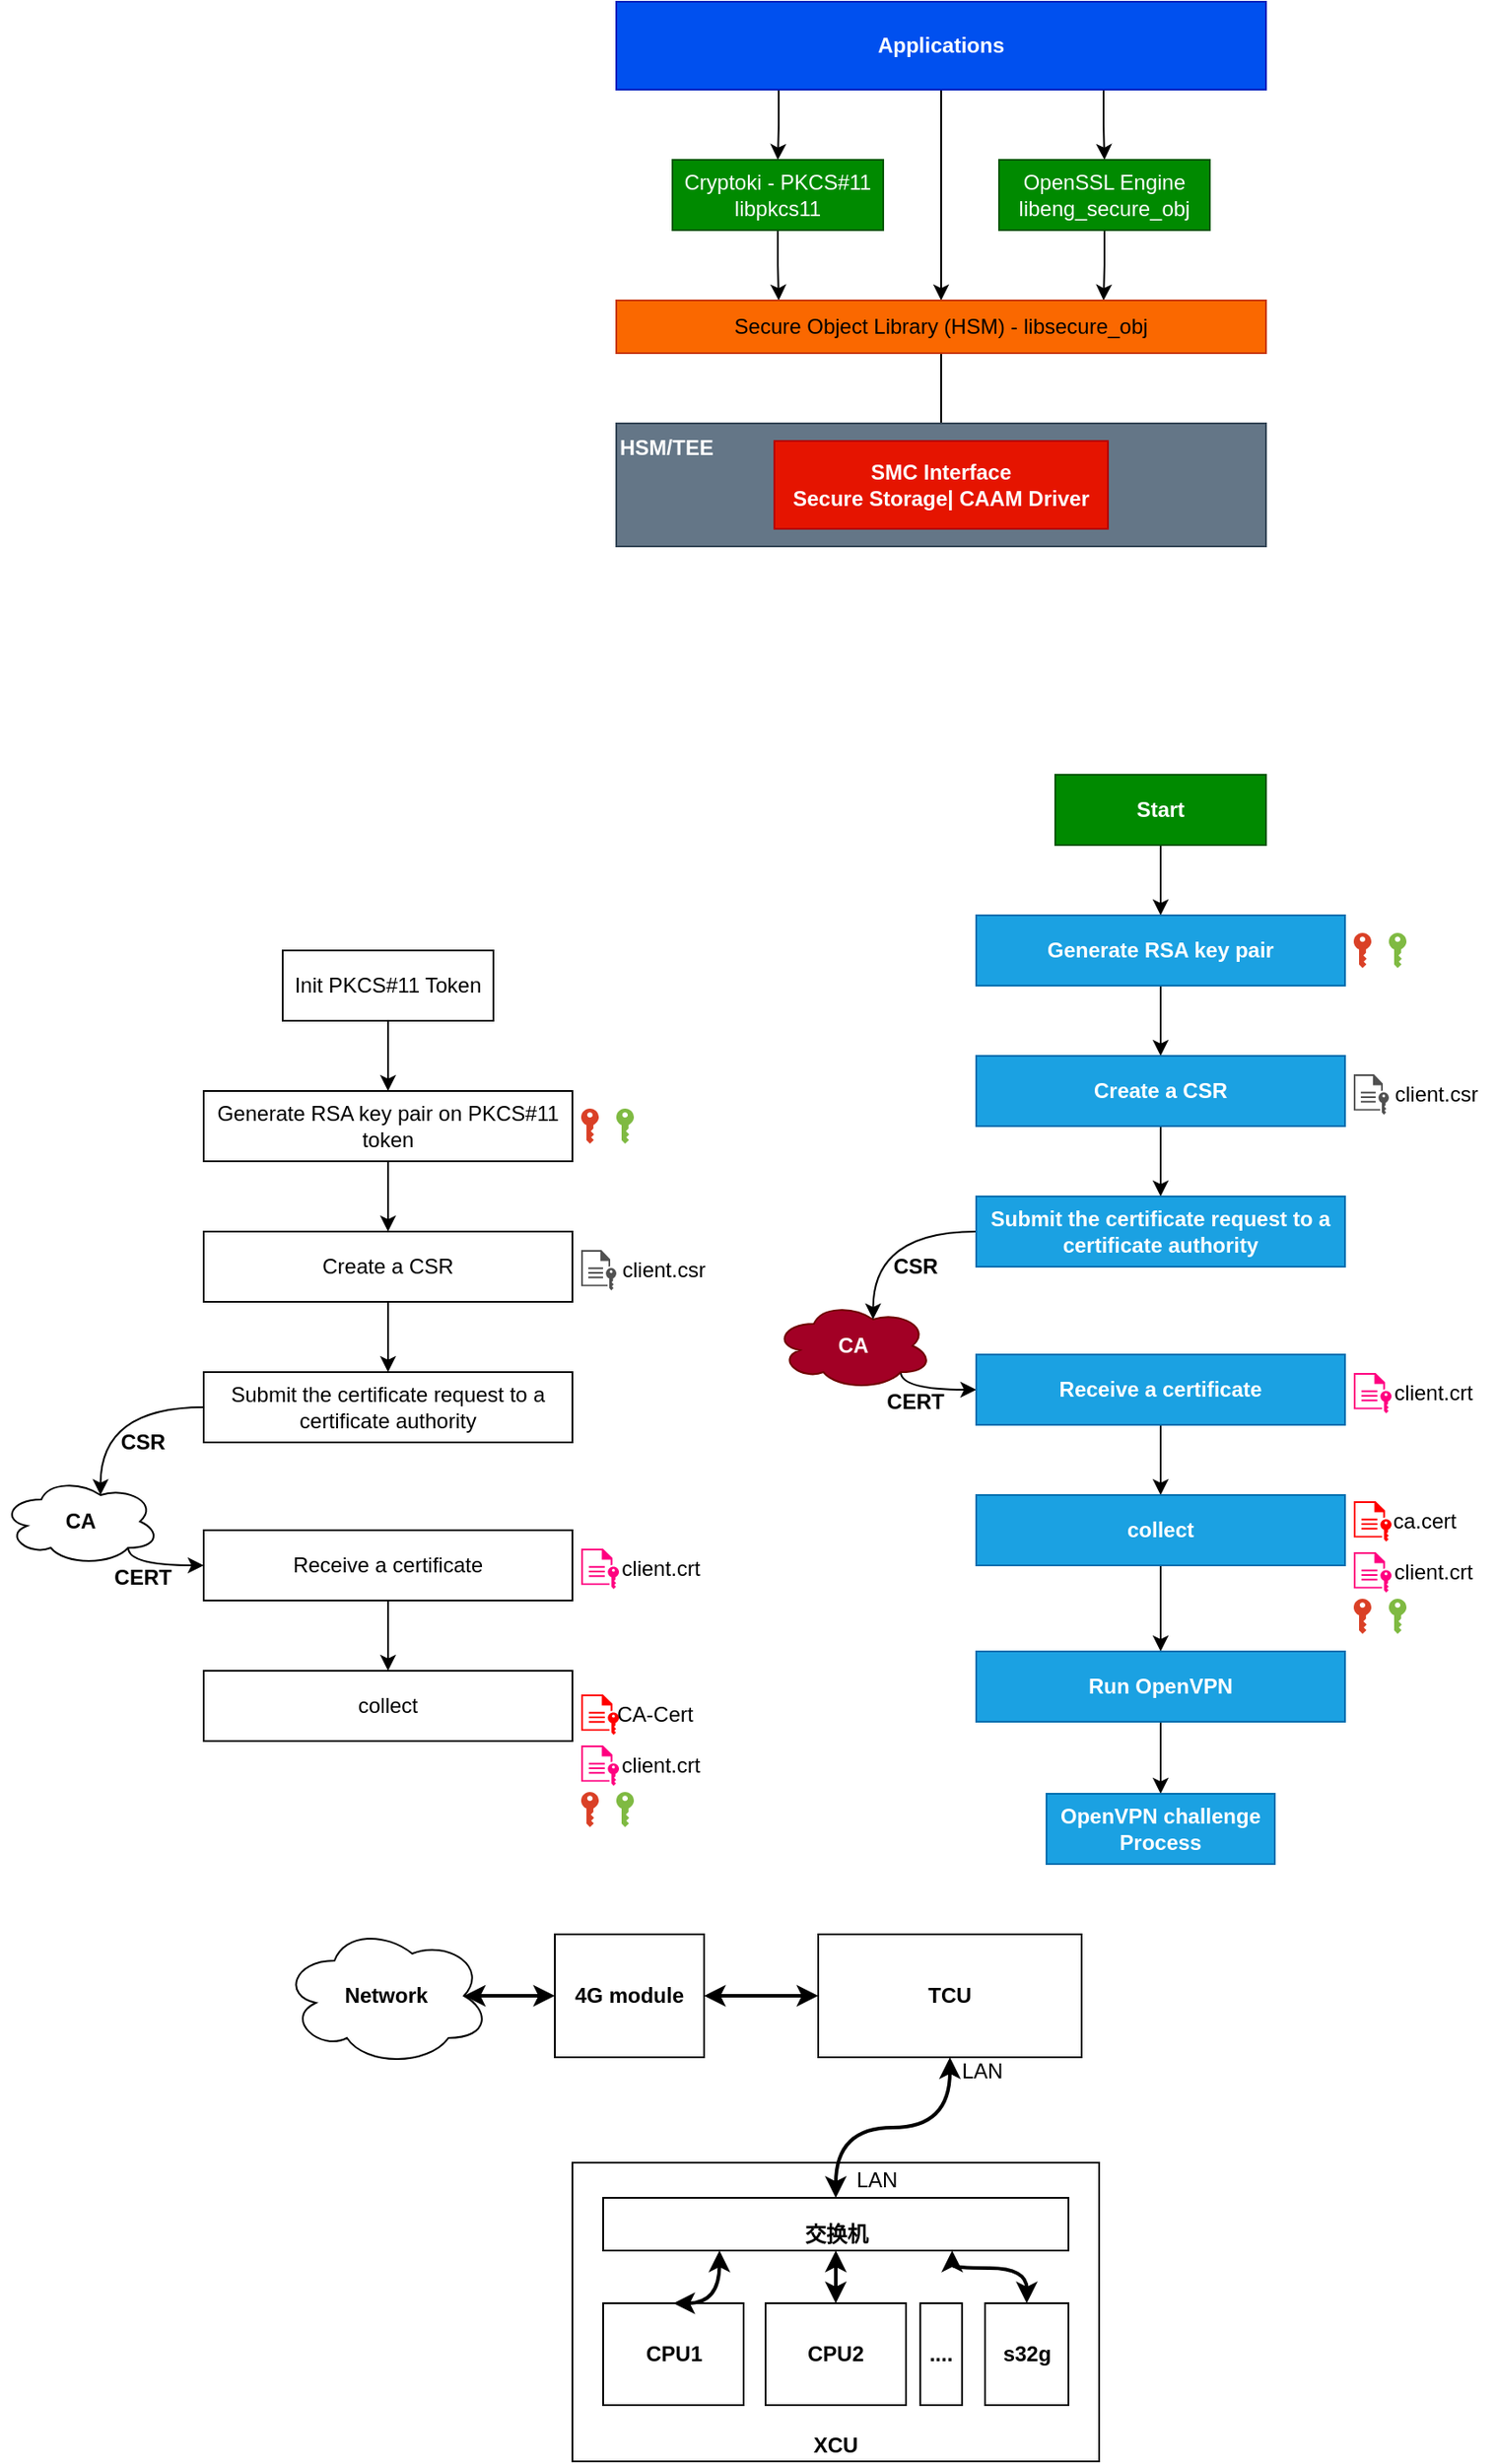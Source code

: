 <mxfile version="21.1.2" type="device">
  <diagram name="第 1 页" id="9hV-YUXyW37Wp_MY5dpQ">
    <mxGraphModel dx="1595" dy="748" grid="1" gridSize="10" guides="1" tooltips="1" connect="1" arrows="1" fold="1" page="1" pageScale="1" pageWidth="827" pageHeight="1169" math="0" shadow="0">
      <root>
        <mxCell id="0" />
        <mxCell id="1" parent="0" />
        <mxCell id="VghJRRn8wF-ZX5bL6vpT-7" style="edgeStyle=orthogonalEdgeStyle;rounded=0;orthogonalLoop=1;jettySize=auto;html=1;exitX=0.5;exitY=1;exitDx=0;exitDy=0;entryX=0.5;entryY=0;entryDx=0;entryDy=0;" parent="1" source="VghJRRn8wF-ZX5bL6vpT-1" target="VghJRRn8wF-ZX5bL6vpT-4" edge="1">
          <mxGeometry relative="1" as="geometry" />
        </mxCell>
        <mxCell id="VghJRRn8wF-ZX5bL6vpT-8" style="edgeStyle=orthogonalEdgeStyle;rounded=0;orthogonalLoop=1;jettySize=auto;html=1;exitX=0.25;exitY=1;exitDx=0;exitDy=0;" parent="1" source="VghJRRn8wF-ZX5bL6vpT-1" target="VghJRRn8wF-ZX5bL6vpT-2" edge="1">
          <mxGeometry relative="1" as="geometry" />
        </mxCell>
        <mxCell id="VghJRRn8wF-ZX5bL6vpT-9" style="edgeStyle=orthogonalEdgeStyle;rounded=0;orthogonalLoop=1;jettySize=auto;html=1;exitX=0.75;exitY=1;exitDx=0;exitDy=0;" parent="1" source="VghJRRn8wF-ZX5bL6vpT-1" target="VghJRRn8wF-ZX5bL6vpT-3" edge="1">
          <mxGeometry relative="1" as="geometry" />
        </mxCell>
        <mxCell id="VghJRRn8wF-ZX5bL6vpT-1" value="Applications" style="rounded=0;whiteSpace=wrap;html=1;fontStyle=1;fillColor=#0050ef;strokeColor=#001DBC;fontColor=#ffffff;" parent="1" vertex="1">
          <mxGeometry x="260" y="150" width="370" height="50" as="geometry" />
        </mxCell>
        <mxCell id="VghJRRn8wF-ZX5bL6vpT-11" style="edgeStyle=orthogonalEdgeStyle;rounded=0;orthogonalLoop=1;jettySize=auto;html=1;exitX=0.5;exitY=1;exitDx=0;exitDy=0;entryX=0.25;entryY=0;entryDx=0;entryDy=0;" parent="1" source="VghJRRn8wF-ZX5bL6vpT-2" target="VghJRRn8wF-ZX5bL6vpT-4" edge="1">
          <mxGeometry relative="1" as="geometry" />
        </mxCell>
        <mxCell id="VghJRRn8wF-ZX5bL6vpT-2" value="Cryptoki - PKCS#11&lt;br&gt;libpkcs11" style="rounded=0;whiteSpace=wrap;html=1;fillColor=#008a00;fontColor=#ffffff;strokeColor=#005700;" parent="1" vertex="1">
          <mxGeometry x="292" y="240" width="120" height="40" as="geometry" />
        </mxCell>
        <mxCell id="VghJRRn8wF-ZX5bL6vpT-12" style="edgeStyle=orthogonalEdgeStyle;rounded=0;orthogonalLoop=1;jettySize=auto;html=1;exitX=0.5;exitY=1;exitDx=0;exitDy=0;entryX=0.75;entryY=0;entryDx=0;entryDy=0;" parent="1" source="VghJRRn8wF-ZX5bL6vpT-3" target="VghJRRn8wF-ZX5bL6vpT-4" edge="1">
          <mxGeometry relative="1" as="geometry" />
        </mxCell>
        <mxCell id="VghJRRn8wF-ZX5bL6vpT-3" value="OpenSSL Engine&lt;br&gt;libeng_secure_obj" style="rounded=0;whiteSpace=wrap;html=1;fillColor=#008a00;fontColor=#ffffff;strokeColor=#005700;" parent="1" vertex="1">
          <mxGeometry x="478" y="240" width="120" height="40" as="geometry" />
        </mxCell>
        <mxCell id="VghJRRn8wF-ZX5bL6vpT-13" style="edgeStyle=orthogonalEdgeStyle;rounded=0;orthogonalLoop=1;jettySize=auto;html=1;exitX=0.5;exitY=1;exitDx=0;exitDy=0;" parent="1" source="VghJRRn8wF-ZX5bL6vpT-4" target="VghJRRn8wF-ZX5bL6vpT-6" edge="1">
          <mxGeometry relative="1" as="geometry" />
        </mxCell>
        <mxCell id="VghJRRn8wF-ZX5bL6vpT-4" value="Secure Object Library (HSM) - libsecure_obj" style="rounded=0;whiteSpace=wrap;html=1;fontStyle=0;fillColor=#fa6800;fontColor=#000000;strokeColor=#C73500;" parent="1" vertex="1">
          <mxGeometry x="260" y="320" width="370" height="30" as="geometry" />
        </mxCell>
        <mxCell id="VghJRRn8wF-ZX5bL6vpT-5" value="HSM/TEE" style="rounded=0;whiteSpace=wrap;html=1;fontStyle=1;align=left;verticalAlign=top;fillColor=#647687;fontColor=#ffffff;strokeColor=#314354;" parent="1" vertex="1">
          <mxGeometry x="260" y="390" width="370" height="70" as="geometry" />
        </mxCell>
        <mxCell id="VghJRRn8wF-ZX5bL6vpT-6" value="SMC Interface&lt;br&gt;Secure Storage| CAAM Driver" style="rounded=0;whiteSpace=wrap;html=1;fontStyle=1;fillColor=#e51400;fontColor=#ffffff;strokeColor=#B20000;" parent="1" vertex="1">
          <mxGeometry x="350" y="400" width="190" height="50" as="geometry" />
        </mxCell>
        <mxCell id="VghJRRn8wF-ZX5bL6vpT-18" style="edgeStyle=orthogonalEdgeStyle;rounded=0;orthogonalLoop=1;jettySize=auto;html=1;exitX=0.5;exitY=1;exitDx=0;exitDy=0;entryX=0.5;entryY=0;entryDx=0;entryDy=0;" parent="1" source="VghJRRn8wF-ZX5bL6vpT-14" target="VghJRRn8wF-ZX5bL6vpT-17" edge="1">
          <mxGeometry relative="1" as="geometry" />
        </mxCell>
        <mxCell id="VghJRRn8wF-ZX5bL6vpT-14" value="Init PKCS#11 Token" style="rounded=0;whiteSpace=wrap;html=1;" parent="1" vertex="1">
          <mxGeometry x="70" y="690" width="120" height="40" as="geometry" />
        </mxCell>
        <mxCell id="VghJRRn8wF-ZX5bL6vpT-16" style="edgeStyle=orthogonalEdgeStyle;rounded=0;orthogonalLoop=1;jettySize=auto;html=1;exitX=0.5;exitY=1;exitDx=0;exitDy=0;" parent="1" source="VghJRRn8wF-ZX5bL6vpT-14" target="VghJRRn8wF-ZX5bL6vpT-14" edge="1">
          <mxGeometry relative="1" as="geometry" />
        </mxCell>
        <mxCell id="VghJRRn8wF-ZX5bL6vpT-20" style="edgeStyle=orthogonalEdgeStyle;rounded=0;orthogonalLoop=1;jettySize=auto;html=1;exitX=0.5;exitY=1;exitDx=0;exitDy=0;entryX=0.5;entryY=0;entryDx=0;entryDy=0;" parent="1" source="VghJRRn8wF-ZX5bL6vpT-17" target="VghJRRn8wF-ZX5bL6vpT-19" edge="1">
          <mxGeometry relative="1" as="geometry" />
        </mxCell>
        <mxCell id="VghJRRn8wF-ZX5bL6vpT-17" value="Generate RSA key pair on PKCS#11 token" style="rounded=0;whiteSpace=wrap;html=1;" parent="1" vertex="1">
          <mxGeometry x="25" y="770" width="210" height="40" as="geometry" />
        </mxCell>
        <mxCell id="VghJRRn8wF-ZX5bL6vpT-27" style="edgeStyle=orthogonalEdgeStyle;rounded=0;orthogonalLoop=1;jettySize=auto;html=1;exitX=0.5;exitY=1;exitDx=0;exitDy=0;" parent="1" source="VghJRRn8wF-ZX5bL6vpT-19" target="VghJRRn8wF-ZX5bL6vpT-26" edge="1">
          <mxGeometry relative="1" as="geometry" />
        </mxCell>
        <mxCell id="VghJRRn8wF-ZX5bL6vpT-19" value="Create a CSR" style="rounded=0;whiteSpace=wrap;html=1;" parent="1" vertex="1">
          <mxGeometry x="25" y="850" width="210" height="40" as="geometry" />
        </mxCell>
        <mxCell id="VghJRRn8wF-ZX5bL6vpT-21" value="" style="sketch=0;pointerEvents=1;shadow=0;dashed=0;html=1;strokeColor=none;labelPosition=center;verticalLabelPosition=bottom;verticalAlign=top;outlineConnect=0;align=center;shape=mxgraph.office.security.key_permissions;fillColor=#DA4026;" parent="1" vertex="1">
          <mxGeometry x="240" y="780" width="10" height="20" as="geometry" />
        </mxCell>
        <mxCell id="VghJRRn8wF-ZX5bL6vpT-22" value="" style="sketch=0;pointerEvents=1;shadow=0;dashed=0;html=1;strokeColor=none;labelPosition=center;verticalLabelPosition=bottom;verticalAlign=top;outlineConnect=0;align=center;shape=mxgraph.office.security.key_permissions;fillColor=#7FBA42;" parent="1" vertex="1">
          <mxGeometry x="260" y="780" width="10" height="20" as="geometry" />
        </mxCell>
        <mxCell id="VghJRRn8wF-ZX5bL6vpT-31" style="edgeStyle=orthogonalEdgeStyle;rounded=0;orthogonalLoop=1;jettySize=auto;html=1;exitX=0.8;exitY=0.8;exitDx=0;exitDy=0;exitPerimeter=0;curved=1;" parent="1" source="VghJRRn8wF-ZX5bL6vpT-24" target="VghJRRn8wF-ZX5bL6vpT-30" edge="1">
          <mxGeometry relative="1" as="geometry">
            <Array as="points">
              <mxPoint x="-18" y="1040" />
            </Array>
          </mxGeometry>
        </mxCell>
        <mxCell id="VghJRRn8wF-ZX5bL6vpT-24" value="CA" style="ellipse;shape=cloud;whiteSpace=wrap;html=1;fontStyle=1" parent="1" vertex="1">
          <mxGeometry x="-90" y="990" width="90" height="50" as="geometry" />
        </mxCell>
        <mxCell id="VghJRRn8wF-ZX5bL6vpT-29" style="edgeStyle=orthogonalEdgeStyle;rounded=0;orthogonalLoop=1;jettySize=auto;html=1;exitX=0;exitY=0.5;exitDx=0;exitDy=0;entryX=0.625;entryY=0.2;entryDx=0;entryDy=0;entryPerimeter=0;curved=1;" parent="1" source="VghJRRn8wF-ZX5bL6vpT-26" target="VghJRRn8wF-ZX5bL6vpT-24" edge="1">
          <mxGeometry relative="1" as="geometry" />
        </mxCell>
        <mxCell id="VghJRRn8wF-ZX5bL6vpT-26" value="Submit the certificate request to a certificate authority" style="rounded=0;whiteSpace=wrap;html=1;" parent="1" vertex="1">
          <mxGeometry x="25" y="930" width="210" height="40" as="geometry" />
        </mxCell>
        <mxCell id="VghJRRn8wF-ZX5bL6vpT-44" style="rounded=0;orthogonalLoop=1;jettySize=auto;html=1;exitX=0.5;exitY=1;exitDx=0;exitDy=0;entryX=0.5;entryY=0;entryDx=0;entryDy=0;" parent="1" source="VghJRRn8wF-ZX5bL6vpT-30" target="VghJRRn8wF-ZX5bL6vpT-42" edge="1">
          <mxGeometry relative="1" as="geometry" />
        </mxCell>
        <mxCell id="VghJRRn8wF-ZX5bL6vpT-30" value="Receive a certificate" style="rounded=0;whiteSpace=wrap;html=1;" parent="1" vertex="1">
          <mxGeometry x="25" y="1020" width="210" height="40" as="geometry" />
        </mxCell>
        <mxCell id="VghJRRn8wF-ZX5bL6vpT-32" value="CSR" style="text;html=1;align=center;verticalAlign=middle;resizable=0;points=[];autosize=1;strokeColor=none;fillColor=none;fontStyle=1" parent="1" vertex="1">
          <mxGeometry x="-35" y="955" width="50" height="30" as="geometry" />
        </mxCell>
        <mxCell id="VghJRRn8wF-ZX5bL6vpT-33" value="CERT" style="text;html=1;align=center;verticalAlign=middle;resizable=0;points=[];autosize=1;strokeColor=none;fillColor=none;fontStyle=1" parent="1" vertex="1">
          <mxGeometry x="-40" y="1032" width="60" height="30" as="geometry" />
        </mxCell>
        <mxCell id="VghJRRn8wF-ZX5bL6vpT-35" value="" style="group" parent="1" vertex="1" connectable="0">
          <mxGeometry x="240" y="857" width="80" height="30" as="geometry" />
        </mxCell>
        <mxCell id="VghJRRn8wF-ZX5bL6vpT-23" value="" style="sketch=0;pointerEvents=1;shadow=0;dashed=0;html=1;strokeColor=none;fillColor=#505050;labelPosition=center;verticalLabelPosition=bottom;verticalAlign=top;outlineConnect=0;align=center;shape=mxgraph.office.concepts.file_key;" parent="VghJRRn8wF-ZX5bL6vpT-35" vertex="1">
          <mxGeometry y="3.5" width="20" height="23" as="geometry" />
        </mxCell>
        <mxCell id="VghJRRn8wF-ZX5bL6vpT-34" value="&amp;nbsp; &amp;nbsp; &amp;nbsp; &amp;nbsp;client.csr" style="text;html=1;align=center;verticalAlign=middle;resizable=0;points=[];autosize=1;strokeColor=none;fillColor=none;" parent="VghJRRn8wF-ZX5bL6vpT-35" vertex="1">
          <mxGeometry x="-10" width="90" height="30" as="geometry" />
        </mxCell>
        <mxCell id="VghJRRn8wF-ZX5bL6vpT-36" value="" style="group" parent="1" vertex="1" connectable="0">
          <mxGeometry x="240" y="1027" width="79.998" height="30" as="geometry" />
        </mxCell>
        <mxCell id="VghJRRn8wF-ZX5bL6vpT-37" value="" style="sketch=0;pointerEvents=1;shadow=0;dashed=0;html=1;strokeColor=none;fillColor=#FF0080;labelPosition=center;verticalLabelPosition=bottom;verticalAlign=top;outlineConnect=0;align=center;shape=mxgraph.office.concepts.file_key;" parent="VghJRRn8wF-ZX5bL6vpT-36" vertex="1">
          <mxGeometry y="3.5" width="21.538" height="23" as="geometry" />
        </mxCell>
        <mxCell id="VghJRRn8wF-ZX5bL6vpT-38" value="&amp;nbsp; &amp;nbsp;client.crt" style="text;html=1;align=center;verticalAlign=middle;resizable=0;points=[];autosize=1;strokeColor=none;fillColor=none;" parent="VghJRRn8wF-ZX5bL6vpT-36" vertex="1">
          <mxGeometry x="-0.002" width="80" height="30" as="geometry" />
        </mxCell>
        <mxCell id="VghJRRn8wF-ZX5bL6vpT-42" value="collect" style="rounded=0;whiteSpace=wrap;html=1;" parent="1" vertex="1">
          <mxGeometry x="25" y="1100" width="210" height="40" as="geometry" />
        </mxCell>
        <mxCell id="VghJRRn8wF-ZX5bL6vpT-51" value="" style="group" parent="1" vertex="1" connectable="0">
          <mxGeometry x="240" y="1110" width="74.998" height="30" as="geometry" />
        </mxCell>
        <mxCell id="VghJRRn8wF-ZX5bL6vpT-52" value="" style="sketch=0;pointerEvents=1;shadow=0;dashed=0;html=1;strokeColor=none;fillColor=#FF0000;labelPosition=center;verticalLabelPosition=bottom;verticalAlign=top;outlineConnect=0;align=center;shape=mxgraph.office.concepts.file_key;" parent="VghJRRn8wF-ZX5bL6vpT-51" vertex="1">
          <mxGeometry y="3.5" width="21.538" height="23" as="geometry" />
        </mxCell>
        <mxCell id="VghJRRn8wF-ZX5bL6vpT-53" value="&amp;nbsp;CA-Cert" style="text;html=1;align=center;verticalAlign=middle;resizable=0;points=[];autosize=1;strokeColor=none;fillColor=none;" parent="VghJRRn8wF-ZX5bL6vpT-51" vertex="1">
          <mxGeometry x="4.998" width="70" height="30" as="geometry" />
        </mxCell>
        <mxCell id="VghJRRn8wF-ZX5bL6vpT-56" value="TCU" style="rounded=0;whiteSpace=wrap;html=1;fontStyle=1" parent="1" vertex="1">
          <mxGeometry x="375" y="1250" width="150" height="70" as="geometry" />
        </mxCell>
        <mxCell id="VghJRRn8wF-ZX5bL6vpT-57" value="XCU" style="rounded=0;whiteSpace=wrap;html=1;verticalAlign=bottom;fontStyle=1" parent="1" vertex="1">
          <mxGeometry x="235" y="1380" width="300" height="170" as="geometry" />
        </mxCell>
        <mxCell id="VghJRRn8wF-ZX5bL6vpT-58" value="CPU1" style="rounded=0;whiteSpace=wrap;html=1;fontStyle=1" parent="1" vertex="1">
          <mxGeometry x="252.5" y="1460" width="80" height="58" as="geometry" />
        </mxCell>
        <mxCell id="VghJRRn8wF-ZX5bL6vpT-99" style="edgeStyle=orthogonalEdgeStyle;curved=1;rounded=0;orthogonalLoop=1;jettySize=auto;html=1;exitX=0.5;exitY=0;exitDx=0;exitDy=0;startArrow=classic;startFill=1;strokeWidth=2;" parent="1" source="VghJRRn8wF-ZX5bL6vpT-59" target="VghJRRn8wF-ZX5bL6vpT-60" edge="1">
          <mxGeometry relative="1" as="geometry" />
        </mxCell>
        <mxCell id="VghJRRn8wF-ZX5bL6vpT-59" value="CPU2" style="rounded=0;whiteSpace=wrap;html=1;fontStyle=1" parent="1" vertex="1">
          <mxGeometry x="345" y="1460" width="80" height="58" as="geometry" />
        </mxCell>
        <mxCell id="VghJRRn8wF-ZX5bL6vpT-60" value="交换机" style="rounded=0;whiteSpace=wrap;html=1;verticalAlign=bottom;fontStyle=1" parent="1" vertex="1">
          <mxGeometry x="252.5" y="1400" width="265" height="30" as="geometry" />
        </mxCell>
        <mxCell id="VghJRRn8wF-ZX5bL6vpT-93" style="edgeStyle=orthogonalEdgeStyle;curved=1;rounded=0;orthogonalLoop=1;jettySize=auto;html=1;exitX=0.875;exitY=0.5;exitDx=0;exitDy=0;exitPerimeter=0;startArrow=classic;startFill=1;strokeWidth=2;" parent="1" source="VghJRRn8wF-ZX5bL6vpT-67" target="VghJRRn8wF-ZX5bL6vpT-92" edge="1">
          <mxGeometry relative="1" as="geometry" />
        </mxCell>
        <mxCell id="VghJRRn8wF-ZX5bL6vpT-67" value="Network" style="ellipse;shape=cloud;whiteSpace=wrap;html=1;fontStyle=1" parent="1" vertex="1">
          <mxGeometry x="70" y="1245" width="118" height="80" as="geometry" />
        </mxCell>
        <mxCell id="VghJRRn8wF-ZX5bL6vpT-102" style="edgeStyle=orthogonalEdgeStyle;curved=1;rounded=0;orthogonalLoop=1;jettySize=auto;html=1;exitX=0.5;exitY=0;exitDx=0;exitDy=0;entryX=0.75;entryY=1;entryDx=0;entryDy=0;startArrow=classic;startFill=1;strokeWidth=2;" parent="1" source="VghJRRn8wF-ZX5bL6vpT-88" target="VghJRRn8wF-ZX5bL6vpT-60" edge="1">
          <mxGeometry relative="1" as="geometry">
            <Array as="points">
              <mxPoint x="494" y="1440" />
              <mxPoint x="451" y="1440" />
            </Array>
          </mxGeometry>
        </mxCell>
        <mxCell id="VghJRRn8wF-ZX5bL6vpT-88" value="s32g" style="rounded=0;whiteSpace=wrap;html=1;fontStyle=1" parent="1" vertex="1">
          <mxGeometry x="470" y="1460" width="47.5" height="58" as="geometry" />
        </mxCell>
        <mxCell id="VghJRRn8wF-ZX5bL6vpT-94" style="edgeStyle=orthogonalEdgeStyle;curved=1;rounded=0;orthogonalLoop=1;jettySize=auto;html=1;exitX=1;exitY=0.5;exitDx=0;exitDy=0;startArrow=classic;startFill=1;strokeWidth=2;" parent="1" source="VghJRRn8wF-ZX5bL6vpT-92" target="VghJRRn8wF-ZX5bL6vpT-56" edge="1">
          <mxGeometry relative="1" as="geometry" />
        </mxCell>
        <mxCell id="VghJRRn8wF-ZX5bL6vpT-92" value="4G module" style="rounded=0;whiteSpace=wrap;html=1;fontStyle=1" parent="1" vertex="1">
          <mxGeometry x="225" y="1250" width="85" height="70" as="geometry" />
        </mxCell>
        <mxCell id="VghJRRn8wF-ZX5bL6vpT-96" style="edgeStyle=orthogonalEdgeStyle;curved=1;rounded=0;orthogonalLoop=1;jettySize=auto;html=1;exitX=0.5;exitY=1;exitDx=0;exitDy=0;startArrow=classic;startFill=1;strokeWidth=2;" parent="1" source="VghJRRn8wF-ZX5bL6vpT-56" target="VghJRRn8wF-ZX5bL6vpT-60" edge="1">
          <mxGeometry relative="1" as="geometry" />
        </mxCell>
        <mxCell id="VghJRRn8wF-ZX5bL6vpT-97" value="...." style="rounded=0;whiteSpace=wrap;html=1;fontStyle=1" parent="1" vertex="1">
          <mxGeometry x="433.13" y="1460" width="23.75" height="58" as="geometry" />
        </mxCell>
        <mxCell id="VghJRRn8wF-ZX5bL6vpT-98" style="edgeStyle=orthogonalEdgeStyle;curved=1;rounded=0;orthogonalLoop=1;jettySize=auto;html=1;exitX=0.5;exitY=0;exitDx=0;exitDy=0;entryX=0.25;entryY=1;entryDx=0;entryDy=0;startArrow=classic;startFill=1;strokeWidth=2;" parent="1" source="VghJRRn8wF-ZX5bL6vpT-58" target="VghJRRn8wF-ZX5bL6vpT-60" edge="1">
          <mxGeometry relative="1" as="geometry" />
        </mxCell>
        <mxCell id="VghJRRn8wF-ZX5bL6vpT-104" value="LAN" style="text;html=1;align=center;verticalAlign=middle;resizable=0;points=[];autosize=1;strokeColor=none;fillColor=none;" parent="1" vertex="1">
          <mxGeometry x="383.13" y="1375" width="50" height="30" as="geometry" />
        </mxCell>
        <mxCell id="VghJRRn8wF-ZX5bL6vpT-105" value="LAN" style="text;html=1;align=center;verticalAlign=middle;resizable=0;points=[];autosize=1;strokeColor=none;fillColor=none;" parent="1" vertex="1">
          <mxGeometry x="443" y="1313" width="50" height="30" as="geometry" />
        </mxCell>
        <mxCell id="fo2CDZz4YBns0Yib_G0x-1" value="" style="group" vertex="1" connectable="0" parent="1">
          <mxGeometry x="240" y="1139" width="79.998" height="30" as="geometry" />
        </mxCell>
        <mxCell id="fo2CDZz4YBns0Yib_G0x-2" value="" style="sketch=0;pointerEvents=1;shadow=0;dashed=0;html=1;strokeColor=none;fillColor=#FF0080;labelPosition=center;verticalLabelPosition=bottom;verticalAlign=top;outlineConnect=0;align=center;shape=mxgraph.office.concepts.file_key;" vertex="1" parent="fo2CDZz4YBns0Yib_G0x-1">
          <mxGeometry y="3.5" width="21.538" height="23" as="geometry" />
        </mxCell>
        <mxCell id="fo2CDZz4YBns0Yib_G0x-3" value="&amp;nbsp; &amp;nbsp;client.crt" style="text;html=1;align=center;verticalAlign=middle;resizable=0;points=[];autosize=1;strokeColor=none;fillColor=none;" vertex="1" parent="fo2CDZz4YBns0Yib_G0x-1">
          <mxGeometry x="-0.002" width="80" height="30" as="geometry" />
        </mxCell>
        <mxCell id="fo2CDZz4YBns0Yib_G0x-4" value="" style="sketch=0;pointerEvents=1;shadow=0;dashed=0;html=1;strokeColor=none;labelPosition=center;verticalLabelPosition=bottom;verticalAlign=top;outlineConnect=0;align=center;shape=mxgraph.office.security.key_permissions;fillColor=#DA4026;" vertex="1" parent="1">
          <mxGeometry x="240" y="1169" width="10" height="20" as="geometry" />
        </mxCell>
        <mxCell id="fo2CDZz4YBns0Yib_G0x-5" value="" style="sketch=0;pointerEvents=1;shadow=0;dashed=0;html=1;strokeColor=none;labelPosition=center;verticalLabelPosition=bottom;verticalAlign=top;outlineConnect=0;align=center;shape=mxgraph.office.security.key_permissions;fillColor=#7FBA42;" vertex="1" parent="1">
          <mxGeometry x="260" y="1169" width="10" height="20" as="geometry" />
        </mxCell>
        <mxCell id="fo2CDZz4YBns0Yib_G0x-6" style="edgeStyle=orthogonalEdgeStyle;rounded=0;orthogonalLoop=1;jettySize=auto;html=1;exitX=0.5;exitY=1;exitDx=0;exitDy=0;entryX=0.5;entryY=0;entryDx=0;entryDy=0;fontStyle=1" edge="1" parent="1" source="fo2CDZz4YBns0Yib_G0x-7" target="fo2CDZz4YBns0Yib_G0x-10">
          <mxGeometry relative="1" as="geometry" />
        </mxCell>
        <mxCell id="fo2CDZz4YBns0Yib_G0x-7" value="Start" style="rounded=0;whiteSpace=wrap;html=1;fillColor=#008a00;strokeColor=#005700;fontColor=#ffffff;fontStyle=1" vertex="1" parent="1">
          <mxGeometry x="510" y="590" width="120" height="40" as="geometry" />
        </mxCell>
        <mxCell id="fo2CDZz4YBns0Yib_G0x-8" style="edgeStyle=orthogonalEdgeStyle;rounded=0;orthogonalLoop=1;jettySize=auto;html=1;exitX=0.5;exitY=1;exitDx=0;exitDy=0;fontStyle=1" edge="1" parent="1" source="fo2CDZz4YBns0Yib_G0x-7" target="fo2CDZz4YBns0Yib_G0x-7">
          <mxGeometry relative="1" as="geometry" />
        </mxCell>
        <mxCell id="fo2CDZz4YBns0Yib_G0x-9" style="edgeStyle=orthogonalEdgeStyle;rounded=0;orthogonalLoop=1;jettySize=auto;html=1;exitX=0.5;exitY=1;exitDx=0;exitDy=0;entryX=0.5;entryY=0;entryDx=0;entryDy=0;fontStyle=1" edge="1" parent="1" source="fo2CDZz4YBns0Yib_G0x-10" target="fo2CDZz4YBns0Yib_G0x-12">
          <mxGeometry relative="1" as="geometry" />
        </mxCell>
        <mxCell id="fo2CDZz4YBns0Yib_G0x-10" value="Generate RSA key pair" style="rounded=0;whiteSpace=wrap;html=1;fillColor=#1ba1e2;fontColor=#ffffff;strokeColor=#006EAF;fontStyle=1" vertex="1" parent="1">
          <mxGeometry x="465" y="670" width="210" height="40" as="geometry" />
        </mxCell>
        <mxCell id="fo2CDZz4YBns0Yib_G0x-11" style="edgeStyle=orthogonalEdgeStyle;rounded=0;orthogonalLoop=1;jettySize=auto;html=1;exitX=0.5;exitY=1;exitDx=0;exitDy=0;fontStyle=1" edge="1" parent="1" source="fo2CDZz4YBns0Yib_G0x-12" target="fo2CDZz4YBns0Yib_G0x-18">
          <mxGeometry relative="1" as="geometry" />
        </mxCell>
        <mxCell id="fo2CDZz4YBns0Yib_G0x-12" value="Create a CSR" style="rounded=0;whiteSpace=wrap;html=1;fillColor=#1ba1e2;fontColor=#ffffff;strokeColor=#006EAF;fontStyle=1" vertex="1" parent="1">
          <mxGeometry x="465" y="750" width="210" height="40" as="geometry" />
        </mxCell>
        <mxCell id="fo2CDZz4YBns0Yib_G0x-13" value="" style="sketch=0;pointerEvents=1;shadow=0;dashed=0;html=1;strokeColor=none;labelPosition=center;verticalLabelPosition=bottom;verticalAlign=top;outlineConnect=0;align=center;shape=mxgraph.office.security.key_permissions;fillColor=#DA4026;fontStyle=1" vertex="1" parent="1">
          <mxGeometry x="680" y="680" width="10" height="20" as="geometry" />
        </mxCell>
        <mxCell id="fo2CDZz4YBns0Yib_G0x-14" value="" style="sketch=0;pointerEvents=1;shadow=0;dashed=0;html=1;strokeColor=none;labelPosition=center;verticalLabelPosition=bottom;verticalAlign=top;outlineConnect=0;align=center;shape=mxgraph.office.security.key_permissions;fillColor=#7FBA42;fontStyle=1" vertex="1" parent="1">
          <mxGeometry x="700" y="680" width="10" height="20" as="geometry" />
        </mxCell>
        <mxCell id="fo2CDZz4YBns0Yib_G0x-15" style="edgeStyle=orthogonalEdgeStyle;rounded=0;orthogonalLoop=1;jettySize=auto;html=1;exitX=0.8;exitY=0.8;exitDx=0;exitDy=0;exitPerimeter=0;curved=1;fontStyle=1" edge="1" parent="1" source="fo2CDZz4YBns0Yib_G0x-16" target="fo2CDZz4YBns0Yib_G0x-20">
          <mxGeometry relative="1" as="geometry">
            <Array as="points">
              <mxPoint x="422" y="940" />
            </Array>
          </mxGeometry>
        </mxCell>
        <mxCell id="fo2CDZz4YBns0Yib_G0x-16" value="CA" style="ellipse;shape=cloud;whiteSpace=wrap;html=1;fontStyle=1;fillColor=#a20025;strokeColor=#6F0000;fontColor=#ffffff;" vertex="1" parent="1">
          <mxGeometry x="350" y="890" width="90" height="50" as="geometry" />
        </mxCell>
        <mxCell id="fo2CDZz4YBns0Yib_G0x-17" style="edgeStyle=orthogonalEdgeStyle;rounded=0;orthogonalLoop=1;jettySize=auto;html=1;exitX=0;exitY=0.5;exitDx=0;exitDy=0;entryX=0.625;entryY=0.2;entryDx=0;entryDy=0;entryPerimeter=0;curved=1;fontStyle=1" edge="1" parent="1" source="fo2CDZz4YBns0Yib_G0x-18" target="fo2CDZz4YBns0Yib_G0x-16">
          <mxGeometry relative="1" as="geometry" />
        </mxCell>
        <mxCell id="fo2CDZz4YBns0Yib_G0x-18" value="Submit the certificate request to a certificate authority" style="rounded=0;whiteSpace=wrap;html=1;fontStyle=1;fillColor=#1ba1e2;fontColor=#ffffff;strokeColor=#006EAF;" vertex="1" parent="1">
          <mxGeometry x="465" y="830" width="210" height="40" as="geometry" />
        </mxCell>
        <mxCell id="fo2CDZz4YBns0Yib_G0x-19" style="rounded=0;orthogonalLoop=1;jettySize=auto;html=1;exitX=0.5;exitY=1;exitDx=0;exitDy=0;entryX=0.5;entryY=0;entryDx=0;entryDy=0;fontStyle=1" edge="1" parent="1" source="fo2CDZz4YBns0Yib_G0x-20" target="fo2CDZz4YBns0Yib_G0x-29">
          <mxGeometry relative="1" as="geometry" />
        </mxCell>
        <mxCell id="fo2CDZz4YBns0Yib_G0x-20" value="Receive a certificate" style="rounded=0;whiteSpace=wrap;html=1;fontStyle=1;fillColor=#1ba1e2;fontColor=#ffffff;strokeColor=#006EAF;" vertex="1" parent="1">
          <mxGeometry x="465" y="920" width="210" height="40" as="geometry" />
        </mxCell>
        <mxCell id="fo2CDZz4YBns0Yib_G0x-21" value="CSR" style="text;html=1;align=center;verticalAlign=middle;resizable=0;points=[];autosize=1;strokeColor=none;fillColor=none;fontStyle=1" vertex="1" parent="1">
          <mxGeometry x="405" y="855" width="50" height="30" as="geometry" />
        </mxCell>
        <mxCell id="fo2CDZz4YBns0Yib_G0x-22" value="CERT" style="text;html=1;align=center;verticalAlign=middle;resizable=0;points=[];autosize=1;strokeColor=none;fillColor=none;fontStyle=1" vertex="1" parent="1">
          <mxGeometry x="400" y="932" width="60" height="30" as="geometry" />
        </mxCell>
        <mxCell id="fo2CDZz4YBns0Yib_G0x-23" value="" style="group" vertex="1" connectable="0" parent="1">
          <mxGeometry x="680" y="757" width="80" height="30" as="geometry" />
        </mxCell>
        <mxCell id="fo2CDZz4YBns0Yib_G0x-24" value="" style="sketch=0;pointerEvents=1;shadow=0;dashed=0;html=1;strokeColor=none;fillColor=#505050;labelPosition=center;verticalLabelPosition=bottom;verticalAlign=top;outlineConnect=0;align=center;shape=mxgraph.office.concepts.file_key;fontStyle=1" vertex="1" parent="fo2CDZz4YBns0Yib_G0x-23">
          <mxGeometry y="3.5" width="20" height="23" as="geometry" />
        </mxCell>
        <mxCell id="fo2CDZz4YBns0Yib_G0x-25" value="&amp;nbsp; &amp;nbsp; &amp;nbsp; &amp;nbsp;client.csr" style="text;html=1;align=center;verticalAlign=middle;resizable=0;points=[];autosize=1;strokeColor=none;fillColor=none;" vertex="1" parent="fo2CDZz4YBns0Yib_G0x-23">
          <mxGeometry x="-10" width="90" height="30" as="geometry" />
        </mxCell>
        <mxCell id="fo2CDZz4YBns0Yib_G0x-26" value="" style="group" vertex="1" connectable="0" parent="1">
          <mxGeometry x="680" y="927" width="79.998" height="30" as="geometry" />
        </mxCell>
        <mxCell id="fo2CDZz4YBns0Yib_G0x-27" value="" style="sketch=0;pointerEvents=1;shadow=0;dashed=0;html=1;strokeColor=none;fillColor=#FF0080;labelPosition=center;verticalLabelPosition=bottom;verticalAlign=top;outlineConnect=0;align=center;shape=mxgraph.office.concepts.file_key;fontStyle=1" vertex="1" parent="fo2CDZz4YBns0Yib_G0x-26">
          <mxGeometry y="3.5" width="21.538" height="23" as="geometry" />
        </mxCell>
        <mxCell id="fo2CDZz4YBns0Yib_G0x-28" value="&amp;nbsp; &amp;nbsp;client.crt" style="text;html=1;align=center;verticalAlign=middle;resizable=0;points=[];autosize=1;strokeColor=none;fillColor=none;" vertex="1" parent="fo2CDZz4YBns0Yib_G0x-26">
          <mxGeometry x="-0.002" width="80" height="30" as="geometry" />
        </mxCell>
        <mxCell id="fo2CDZz4YBns0Yib_G0x-39" style="edgeStyle=orthogonalEdgeStyle;rounded=0;orthogonalLoop=1;jettySize=auto;html=1;exitX=0.5;exitY=1;exitDx=0;exitDy=0;entryX=0.5;entryY=0;entryDx=0;entryDy=0;fontStyle=1" edge="1" parent="1" source="fo2CDZz4YBns0Yib_G0x-29" target="fo2CDZz4YBns0Yib_G0x-38">
          <mxGeometry relative="1" as="geometry" />
        </mxCell>
        <mxCell id="fo2CDZz4YBns0Yib_G0x-29" value="collect" style="rounded=0;whiteSpace=wrap;html=1;fontStyle=1;fillColor=#1ba1e2;fontColor=#ffffff;strokeColor=#006EAF;" vertex="1" parent="1">
          <mxGeometry x="465" y="1000" width="210" height="40" as="geometry" />
        </mxCell>
        <mxCell id="fo2CDZz4YBns0Yib_G0x-30" value="" style="group" vertex="1" connectable="0" parent="1">
          <mxGeometry x="680" y="1000" width="74.998" height="30" as="geometry" />
        </mxCell>
        <mxCell id="fo2CDZz4YBns0Yib_G0x-31" value="" style="sketch=0;pointerEvents=1;shadow=0;dashed=0;html=1;strokeColor=none;fillColor=#FF0000;labelPosition=center;verticalLabelPosition=bottom;verticalAlign=top;outlineConnect=0;align=center;shape=mxgraph.office.concepts.file_key;fontStyle=1" vertex="1" parent="fo2CDZz4YBns0Yib_G0x-30">
          <mxGeometry y="3.5" width="21.538" height="23" as="geometry" />
        </mxCell>
        <mxCell id="fo2CDZz4YBns0Yib_G0x-32" value="ca.cert" style="text;html=1;align=center;verticalAlign=middle;resizable=0;points=[];autosize=1;strokeColor=none;fillColor=none;" vertex="1" parent="fo2CDZz4YBns0Yib_G0x-30">
          <mxGeometry x="9.998" width="60" height="30" as="geometry" />
        </mxCell>
        <mxCell id="fo2CDZz4YBns0Yib_G0x-33" value="" style="group" vertex="1" connectable="0" parent="1">
          <mxGeometry x="680" y="1029" width="79.998" height="30" as="geometry" />
        </mxCell>
        <mxCell id="fo2CDZz4YBns0Yib_G0x-34" value="" style="sketch=0;pointerEvents=1;shadow=0;dashed=0;html=1;strokeColor=none;fillColor=#FF0080;labelPosition=center;verticalLabelPosition=bottom;verticalAlign=top;outlineConnect=0;align=center;shape=mxgraph.office.concepts.file_key;fontStyle=1" vertex="1" parent="fo2CDZz4YBns0Yib_G0x-33">
          <mxGeometry y="3.5" width="21.538" height="23" as="geometry" />
        </mxCell>
        <mxCell id="fo2CDZz4YBns0Yib_G0x-35" value="&amp;nbsp; &amp;nbsp;client.crt" style="text;html=1;align=center;verticalAlign=middle;resizable=0;points=[];autosize=1;strokeColor=none;fillColor=none;" vertex="1" parent="fo2CDZz4YBns0Yib_G0x-33">
          <mxGeometry x="-0.002" width="80" height="30" as="geometry" />
        </mxCell>
        <mxCell id="fo2CDZz4YBns0Yib_G0x-36" value="" style="sketch=0;pointerEvents=1;shadow=0;dashed=0;html=1;strokeColor=none;labelPosition=center;verticalLabelPosition=bottom;verticalAlign=top;outlineConnect=0;align=center;shape=mxgraph.office.security.key_permissions;fillColor=#DA4026;fontStyle=1" vertex="1" parent="1">
          <mxGeometry x="680" y="1059" width="10" height="20" as="geometry" />
        </mxCell>
        <mxCell id="fo2CDZz4YBns0Yib_G0x-37" value="" style="sketch=0;pointerEvents=1;shadow=0;dashed=0;html=1;strokeColor=none;labelPosition=center;verticalLabelPosition=bottom;verticalAlign=top;outlineConnect=0;align=center;shape=mxgraph.office.security.key_permissions;fillColor=#7FBA42;fontStyle=1" vertex="1" parent="1">
          <mxGeometry x="700" y="1059" width="10" height="20" as="geometry" />
        </mxCell>
        <mxCell id="fo2CDZz4YBns0Yib_G0x-41" style="edgeStyle=orthogonalEdgeStyle;rounded=0;orthogonalLoop=1;jettySize=auto;html=1;exitX=0.5;exitY=1;exitDx=0;exitDy=0;fontStyle=1" edge="1" parent="1" source="fo2CDZz4YBns0Yib_G0x-38" target="fo2CDZz4YBns0Yib_G0x-40">
          <mxGeometry relative="1" as="geometry" />
        </mxCell>
        <mxCell id="fo2CDZz4YBns0Yib_G0x-38" value="Run OpenVPN" style="rounded=0;whiteSpace=wrap;html=1;fontStyle=1;fillColor=#1ba1e2;fontColor=#ffffff;strokeColor=#006EAF;" vertex="1" parent="1">
          <mxGeometry x="465" y="1089" width="210" height="40" as="geometry" />
        </mxCell>
        <mxCell id="fo2CDZz4YBns0Yib_G0x-40" value="OpenVPN challenge&lt;br&gt;Process" style="rounded=0;whiteSpace=wrap;html=1;fontStyle=1;fillColor=#1ba1e2;fontColor=#ffffff;strokeColor=#006EAF;" vertex="1" parent="1">
          <mxGeometry x="505" y="1170" width="130" height="40" as="geometry" />
        </mxCell>
      </root>
    </mxGraphModel>
  </diagram>
</mxfile>
